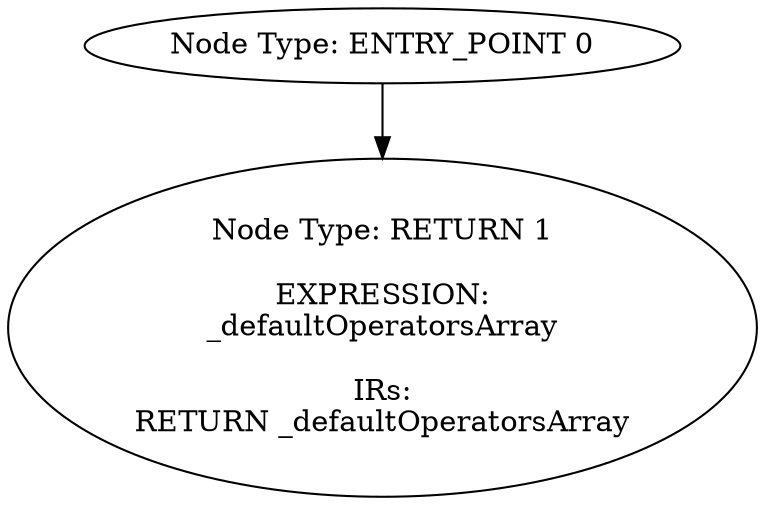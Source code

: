 digraph{
0[label="Node Type: ENTRY_POINT 0
"];
0->1;
1[label="Node Type: RETURN 1

EXPRESSION:
_defaultOperatorsArray

IRs:
RETURN _defaultOperatorsArray"];
}
